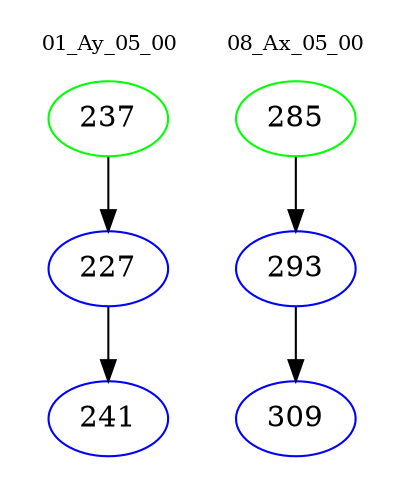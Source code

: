 digraph{
subgraph cluster_0 {
color = white
label = "01_Ay_05_00";
fontsize=10;
T0_237 [label="237", color="green"]
T0_237 -> T0_227 [color="black"]
T0_227 [label="227", color="blue"]
T0_227 -> T0_241 [color="black"]
T0_241 [label="241", color="blue"]
}
subgraph cluster_1 {
color = white
label = "08_Ax_05_00";
fontsize=10;
T1_285 [label="285", color="green"]
T1_285 -> T1_293 [color="black"]
T1_293 [label="293", color="blue"]
T1_293 -> T1_309 [color="black"]
T1_309 [label="309", color="blue"]
}
}
